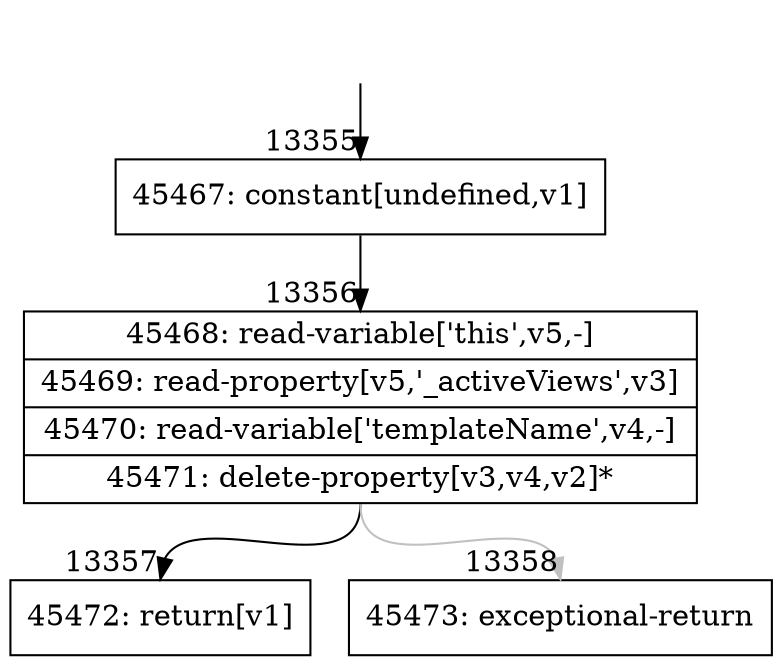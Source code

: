 digraph {
rankdir="TD"
BB_entry1106[shape=none,label=""];
BB_entry1106 -> BB13355 [tailport=s, headport=n, headlabel="    13355"]
BB13355 [shape=record label="{45467: constant[undefined,v1]}" ] 
BB13355 -> BB13356 [tailport=s, headport=n, headlabel="      13356"]
BB13356 [shape=record label="{45468: read-variable['this',v5,-]|45469: read-property[v5,'_activeViews',v3]|45470: read-variable['templateName',v4,-]|45471: delete-property[v3,v4,v2]*}" ] 
BB13356 -> BB13357 [tailport=s, headport=n, headlabel="      13357"]
BB13356 -> BB13358 [tailport=s, headport=n, color=gray, headlabel="      13358"]
BB13357 [shape=record label="{45472: return[v1]}" ] 
BB13358 [shape=record label="{45473: exceptional-return}" ] 
//#$~ 25035
}
